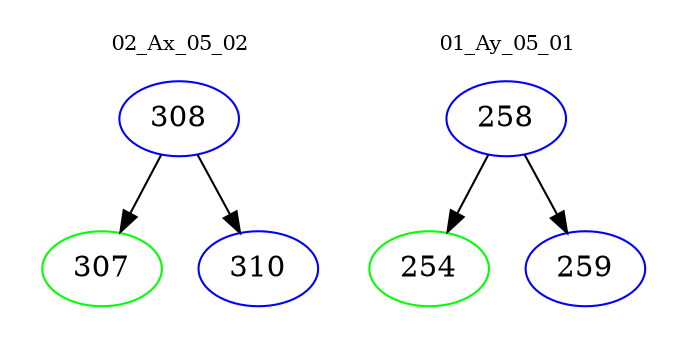 digraph{
subgraph cluster_0 {
color = white
label = "02_Ax_05_02";
fontsize=10;
T0_308 [label="308", color="blue"]
T0_308 -> T0_307 [color="black"]
T0_307 [label="307", color="green"]
T0_308 -> T0_310 [color="black"]
T0_310 [label="310", color="blue"]
}
subgraph cluster_1 {
color = white
label = "01_Ay_05_01";
fontsize=10;
T1_258 [label="258", color="blue"]
T1_258 -> T1_254 [color="black"]
T1_254 [label="254", color="green"]
T1_258 -> T1_259 [color="black"]
T1_259 [label="259", color="blue"]
}
}
